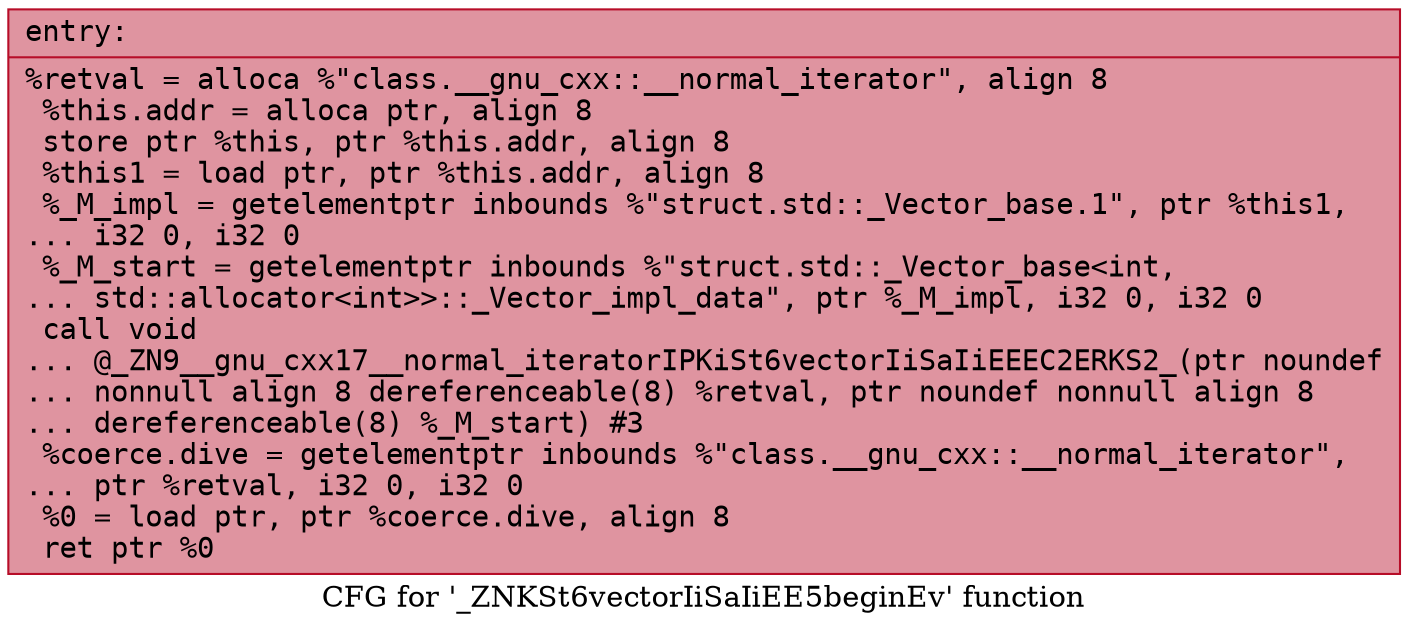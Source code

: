 digraph "CFG for '_ZNKSt6vectorIiSaIiEE5beginEv' function" {
	label="CFG for '_ZNKSt6vectorIiSaIiEE5beginEv' function";

	Node0x561418c36bc0 [shape=record,color="#b70d28ff", style=filled, fillcolor="#b70d2870" fontname="Courier",label="{entry:\l|  %retval = alloca %\"class.__gnu_cxx::__normal_iterator\", align 8\l  %this.addr = alloca ptr, align 8\l  store ptr %this, ptr %this.addr, align 8\l  %this1 = load ptr, ptr %this.addr, align 8\l  %_M_impl = getelementptr inbounds %\"struct.std::_Vector_base.1\", ptr %this1,\l... i32 0, i32 0\l  %_M_start = getelementptr inbounds %\"struct.std::_Vector_base\<int,\l... std::allocator\<int\>\>::_Vector_impl_data\", ptr %_M_impl, i32 0, i32 0\l  call void\l... @_ZN9__gnu_cxx17__normal_iteratorIPKiSt6vectorIiSaIiEEEC2ERKS2_(ptr noundef\l... nonnull align 8 dereferenceable(8) %retval, ptr noundef nonnull align 8\l... dereferenceable(8) %_M_start) #3\l  %coerce.dive = getelementptr inbounds %\"class.__gnu_cxx::__normal_iterator\",\l... ptr %retval, i32 0, i32 0\l  %0 = load ptr, ptr %coerce.dive, align 8\l  ret ptr %0\l}"];
}
